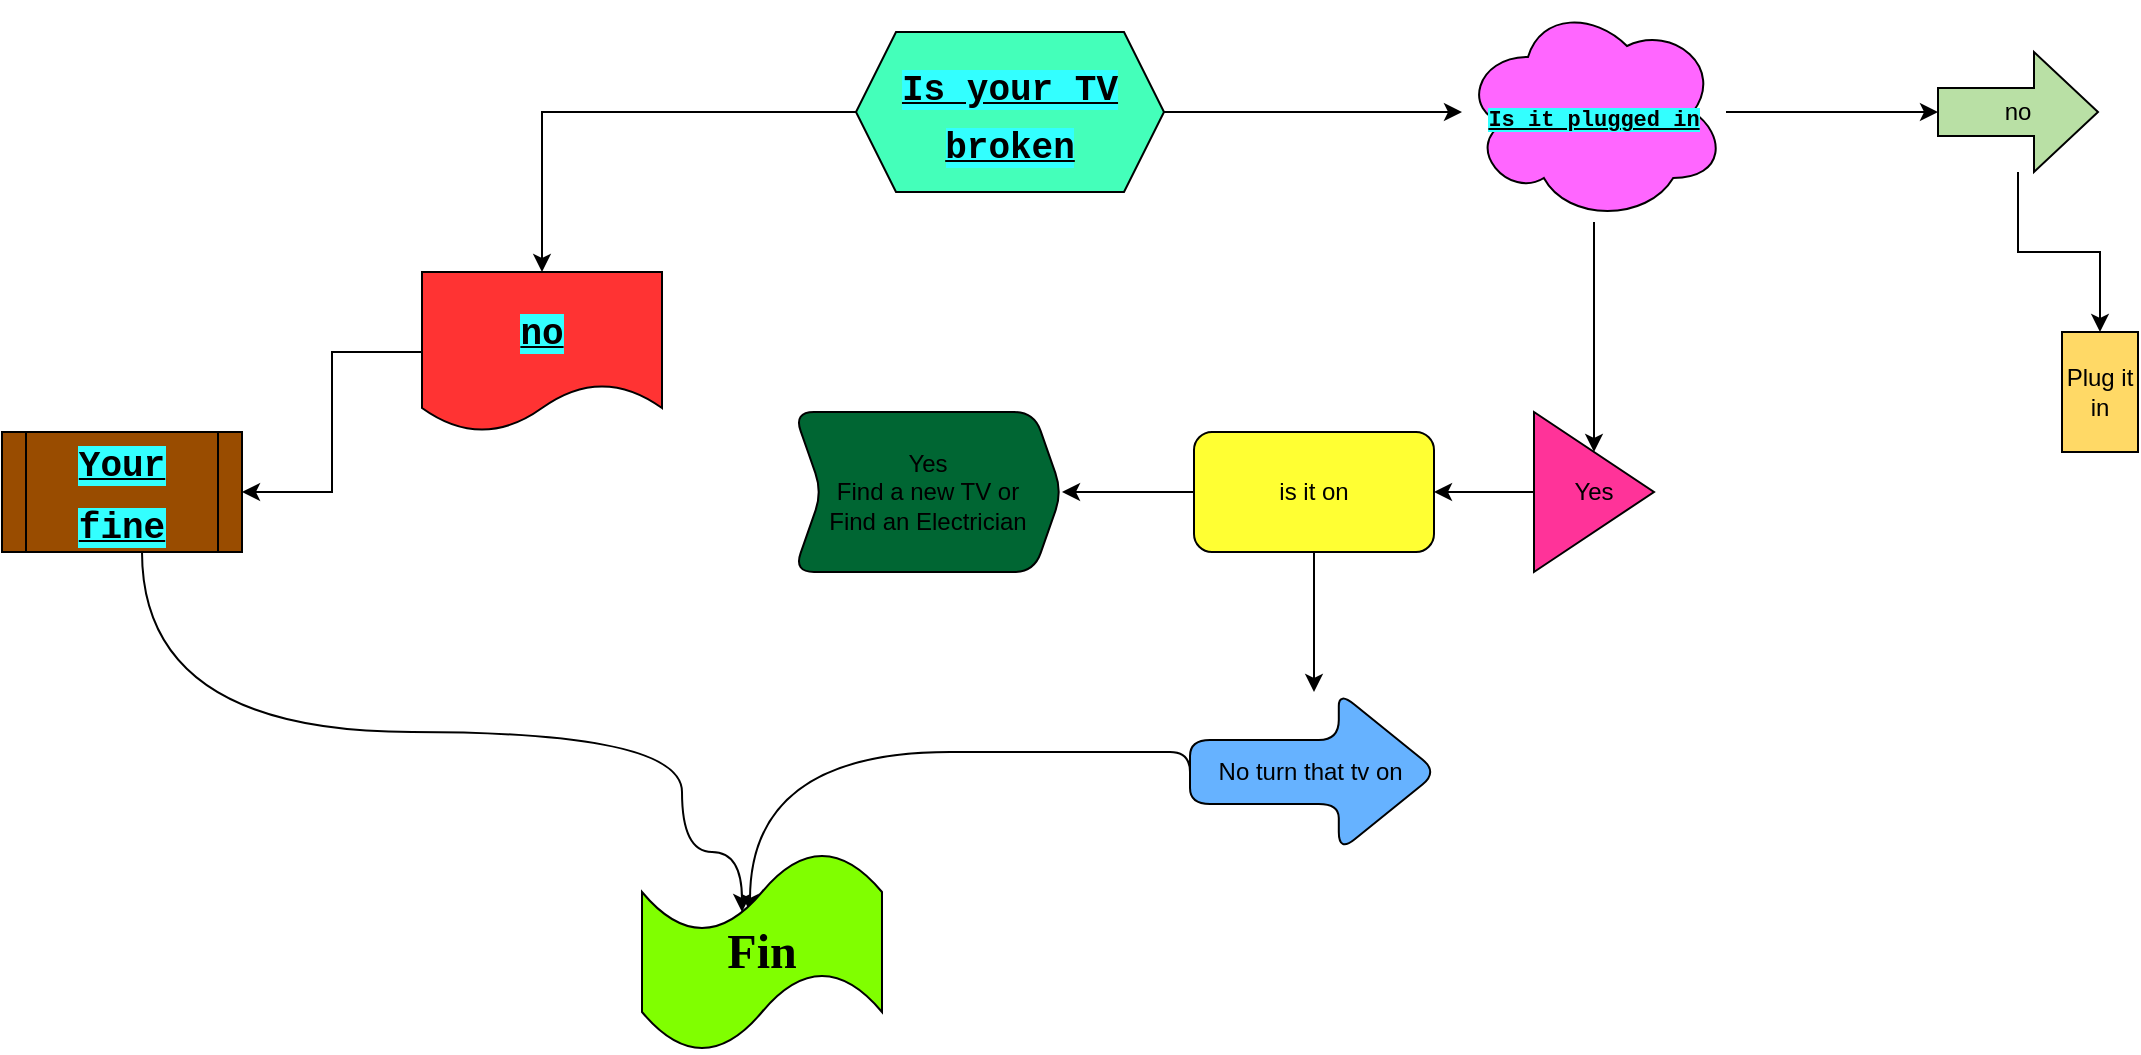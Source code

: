 <mxfile version="26.1.3">
  <diagram name="Page-1" id="XiMtN7s02s2SIZ8LK0ji">
    <mxGraphModel dx="1972" dy="460" grid="1" gridSize="10" guides="1" tooltips="1" connect="1" arrows="1" fold="1" page="1" pageScale="1" pageWidth="827" pageHeight="1169" math="0" shadow="0">
      <root>
        <mxCell id="0" />
        <mxCell id="1" parent="0" />
        <mxCell id="FvKWhj9dl1ybXBpA6xKd-15" value="" style="edgeStyle=orthogonalEdgeStyle;rounded=0;orthogonalLoop=1;jettySize=auto;html=1;" edge="1" parent="1" source="FvKWhj9dl1ybXBpA6xKd-1" target="FvKWhj9dl1ybXBpA6xKd-14">
          <mxGeometry relative="1" as="geometry" />
        </mxCell>
        <mxCell id="FvKWhj9dl1ybXBpA6xKd-19" value="" style="edgeStyle=orthogonalEdgeStyle;rounded=0;orthogonalLoop=1;jettySize=auto;html=1;" edge="1" parent="1" source="FvKWhj9dl1ybXBpA6xKd-1" target="FvKWhj9dl1ybXBpA6xKd-18">
          <mxGeometry relative="1" as="geometry" />
        </mxCell>
        <mxCell id="FvKWhj9dl1ybXBpA6xKd-1" value="&lt;h1&gt;&lt;font style=&quot;font-size: 18px;&quot; face=&quot;Courier New&quot;&gt;&lt;span style=&quot;background-color: rgb(51, 255, 255);&quot;&gt;&lt;u style=&quot;&quot;&gt;Is your TV broken&lt;/u&gt;&lt;/span&gt;&lt;/font&gt;&lt;/h1&gt;" style="shape=hexagon;perimeter=hexagonPerimeter2;whiteSpace=wrap;html=1;fixedSize=1;fillColor=#44FFBA;" vertex="1" parent="1">
          <mxGeometry x="337" y="20" width="154" height="80" as="geometry" />
        </mxCell>
        <mxCell id="FvKWhj9dl1ybXBpA6xKd-17" value="" style="edgeStyle=orthogonalEdgeStyle;rounded=0;orthogonalLoop=1;jettySize=auto;html=1;" edge="1" parent="1" source="FvKWhj9dl1ybXBpA6xKd-14" target="FvKWhj9dl1ybXBpA6xKd-16">
          <mxGeometry relative="1" as="geometry" />
        </mxCell>
        <mxCell id="FvKWhj9dl1ybXBpA6xKd-14" value="&lt;h1&gt;&lt;font style=&quot;font-size: 18px;&quot; face=&quot;Courier New&quot;&gt;&lt;span style=&quot;background-color: rgb(51, 255, 255);&quot;&gt;&lt;u&gt;no&lt;/u&gt;&lt;/span&gt;&lt;/font&gt;&lt;/h1&gt;" style="shape=document;whiteSpace=wrap;html=1;boundedLbl=1;fillColor=#FF3333;" vertex="1" parent="1">
          <mxGeometry x="120" y="140" width="120" height="80" as="geometry" />
        </mxCell>
        <mxCell id="FvKWhj9dl1ybXBpA6xKd-16" value="&lt;h1&gt;&lt;font face=&quot;Courier New&quot;&gt;&lt;span style=&quot;font-size: 18px; background-color: rgb(51, 255, 255);&quot;&gt;&lt;u&gt;Your fine&lt;/u&gt;&lt;/span&gt;&lt;/font&gt;&lt;/h1&gt;" style="shape=process;whiteSpace=wrap;html=1;backgroundOutline=1;fillColor=#994C00;" vertex="1" parent="1">
          <mxGeometry x="-90" y="220" width="120" height="60" as="geometry" />
        </mxCell>
        <mxCell id="FvKWhj9dl1ybXBpA6xKd-21" value="" style="edgeStyle=orthogonalEdgeStyle;rounded=0;orthogonalLoop=1;jettySize=auto;html=1;" edge="1" parent="1" source="FvKWhj9dl1ybXBpA6xKd-18" target="FvKWhj9dl1ybXBpA6xKd-20">
          <mxGeometry relative="1" as="geometry" />
        </mxCell>
        <mxCell id="FvKWhj9dl1ybXBpA6xKd-25" value="" style="edgeStyle=orthogonalEdgeStyle;rounded=0;orthogonalLoop=1;jettySize=auto;html=1;" edge="1" parent="1" source="FvKWhj9dl1ybXBpA6xKd-18" target="FvKWhj9dl1ybXBpA6xKd-24">
          <mxGeometry relative="1" as="geometry" />
        </mxCell>
        <mxCell id="FvKWhj9dl1ybXBpA6xKd-18" value="&lt;h1&gt;&lt;font face=&quot;Courier New&quot;&gt;&lt;span style=&quot;font-size: 11px; background-color: rgb(51, 255, 255);&quot;&gt;&lt;u&gt;Is it plugged in&lt;/u&gt;&lt;/span&gt;&lt;/font&gt;&lt;/h1&gt;" style="ellipse;shape=cloud;whiteSpace=wrap;html=1;fillColor=#FF66FF;" vertex="1" parent="1">
          <mxGeometry x="640" y="5" width="132" height="110" as="geometry" />
        </mxCell>
        <mxCell id="FvKWhj9dl1ybXBpA6xKd-23" value="" style="edgeStyle=orthogonalEdgeStyle;rounded=0;orthogonalLoop=1;jettySize=auto;html=1;" edge="1" parent="1" source="FvKWhj9dl1ybXBpA6xKd-20" target="FvKWhj9dl1ybXBpA6xKd-22">
          <mxGeometry relative="1" as="geometry" />
        </mxCell>
        <mxCell id="FvKWhj9dl1ybXBpA6xKd-20" value="Yes" style="triangle;whiteSpace=wrap;html=1;fillColor=#FF3399;" vertex="1" parent="1">
          <mxGeometry x="676" y="210" width="60" height="80" as="geometry" />
        </mxCell>
        <mxCell id="FvKWhj9dl1ybXBpA6xKd-35" value="" style="edgeStyle=orthogonalEdgeStyle;rounded=0;orthogonalLoop=1;jettySize=auto;html=1;" edge="1" parent="1" source="FvKWhj9dl1ybXBpA6xKd-22" target="FvKWhj9dl1ybXBpA6xKd-34">
          <mxGeometry relative="1" as="geometry" />
        </mxCell>
        <mxCell id="FvKWhj9dl1ybXBpA6xKd-39" value="" style="edgeStyle=orthogonalEdgeStyle;rounded=0;orthogonalLoop=1;jettySize=auto;html=1;" edge="1" parent="1" source="FvKWhj9dl1ybXBpA6xKd-22" target="FvKWhj9dl1ybXBpA6xKd-38">
          <mxGeometry relative="1" as="geometry" />
        </mxCell>
        <mxCell id="FvKWhj9dl1ybXBpA6xKd-22" value="is it on" style="rounded=1;whiteSpace=wrap;html=1;fillColor=#FFFF33;" vertex="1" parent="1">
          <mxGeometry x="506" y="220" width="120" height="60" as="geometry" />
        </mxCell>
        <mxCell id="FvKWhj9dl1ybXBpA6xKd-33" value="" style="edgeStyle=orthogonalEdgeStyle;rounded=0;orthogonalLoop=1;jettySize=auto;html=1;" edge="1" parent="1" source="FvKWhj9dl1ybXBpA6xKd-24" target="FvKWhj9dl1ybXBpA6xKd-32">
          <mxGeometry relative="1" as="geometry" />
        </mxCell>
        <mxCell id="FvKWhj9dl1ybXBpA6xKd-24" value="no" style="shape=singleArrow;whiteSpace=wrap;html=1;arrowWidth=0.4;arrowSize=0.4;strokeColor=default;fillColor=#B9E0A5;" vertex="1" parent="1">
          <mxGeometry x="878" y="30" width="80" height="60" as="geometry" />
        </mxCell>
        <mxCell id="FvKWhj9dl1ybXBpA6xKd-32" value="Plug it in" style="whiteSpace=wrap;html=1;fillColor=#FFD966;" vertex="1" parent="1">
          <mxGeometry x="940" y="170" width="38" height="60" as="geometry" />
        </mxCell>
        <mxCell id="FvKWhj9dl1ybXBpA6xKd-34" value="&lt;div&gt;Yes&lt;/div&gt;&lt;div&gt;Find a new TV or&lt;/div&gt;&lt;div&gt;Find an Electrician&lt;/div&gt;" style="shape=step;perimeter=stepPerimeter;whiteSpace=wrap;html=1;fixedSize=1;rounded=1;size=14;fillColor=#006633;" vertex="1" parent="1">
          <mxGeometry x="306" y="210" width="134" height="80" as="geometry" />
        </mxCell>
        <mxCell id="FvKWhj9dl1ybXBpA6xKd-38" value="No turn that tv on&amp;nbsp;" style="shape=singleArrow;whiteSpace=wrap;html=1;arrowWidth=0.4;arrowSize=0.4;rounded=1;fillColor=#66B2FF;" vertex="1" parent="1">
          <mxGeometry x="504" y="350" width="124" height="80" as="geometry" />
        </mxCell>
        <mxCell id="FvKWhj9dl1ybXBpA6xKd-45" value="" style="endArrow=classic;html=1;rounded=0;edgeStyle=orthogonalEdgeStyle;curved=1;" edge="1" parent="1">
          <mxGeometry width="50" height="50" relative="1" as="geometry">
            <mxPoint x="504" y="390" as="sourcePoint" />
            <mxPoint x="284" y="460" as="targetPoint" />
            <Array as="points">
              <mxPoint x="484" y="380" />
              <mxPoint x="285" y="380" />
            </Array>
          </mxGeometry>
        </mxCell>
        <mxCell id="FvKWhj9dl1ybXBpA6xKd-46" value="" style="endArrow=classic;html=1;rounded=0;edgeStyle=orthogonalEdgeStyle;curved=1;" edge="1" parent="1" source="FvKWhj9dl1ybXBpA6xKd-16">
          <mxGeometry width="50" height="50" relative="1" as="geometry">
            <mxPoint x="170" y="330" as="sourcePoint" />
            <mxPoint x="280" y="460" as="targetPoint" />
            <Array as="points">
              <mxPoint x="-20" y="370" />
              <mxPoint x="250" y="370" />
              <mxPoint x="250" y="430" />
            </Array>
          </mxGeometry>
        </mxCell>
        <mxCell id="FvKWhj9dl1ybXBpA6xKd-47" value="&lt;h1&gt;&lt;font face=&quot;Lucida Console&quot;&gt;Fin&lt;/font&gt;&lt;/h1&gt;" style="shape=tape;whiteSpace=wrap;html=1;fillColor=#80FF00;" vertex="1" parent="1">
          <mxGeometry x="230" y="430" width="120" height="100" as="geometry" />
        </mxCell>
      </root>
    </mxGraphModel>
  </diagram>
</mxfile>
